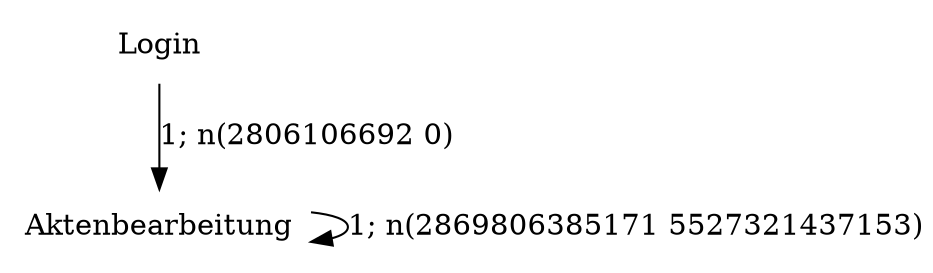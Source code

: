 digraph G {"Login" [label="Login",shape=none];"Aktenbearbeitung" [label="Aktenbearbeitung",shape=none];"Login"->"Aktenbearbeitung" [style=solid,label="1; n(2806106692 0)"];"Aktenbearbeitung"->"Aktenbearbeitung" [style=solid,label="1; n(2869806385171 5527321437153)"];}